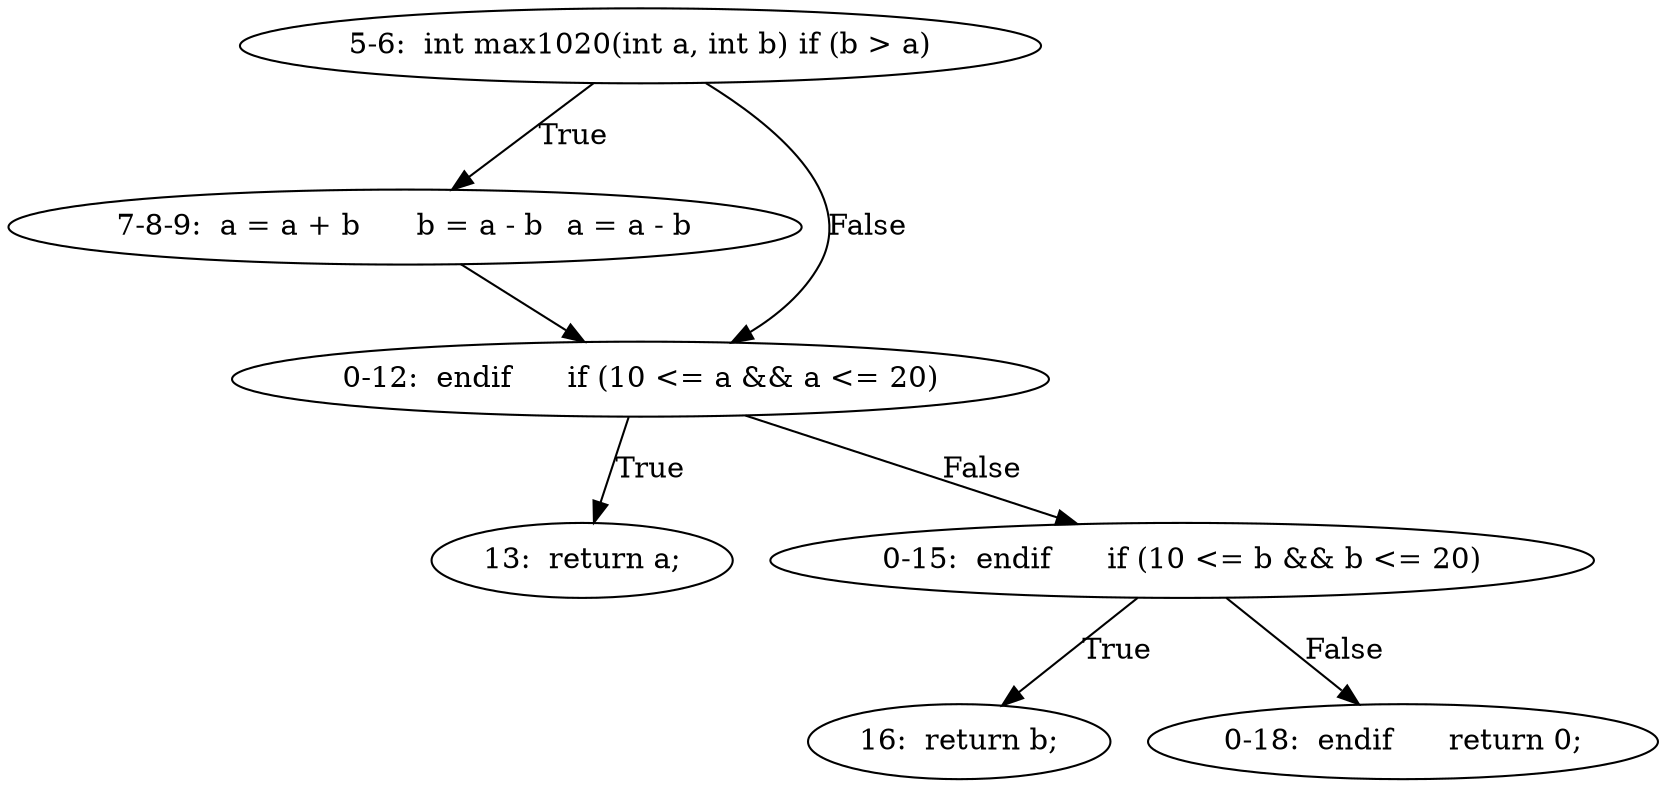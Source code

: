 digraph result_test { 
// graph-vertices
  a1  [label="5-6:  int max1020(int a, int b)	if (b > a)"]; 
  a3  [label="7-8-9:  a = a + b	b = a - b	a = a - b"]; 
  a4  [label="0-12:  endif	if (10 <= a && a <= 20)"]; 
  7  [label="13:  return a;"]; 
  a5  [label="0-15:  endif	if (10 <= b && b <= 20)"]; 
  10  [label="16:  return b;"]; 
  a6  [label="0-18:  endif	return 0;"]; 
// graph-edges
  a1 -> a3  [label="True"]; 
  a3 -> a4;
  a1 -> a4  [label="False"]; 
  a4 -> 7  [label="True"]; 
  a4 -> a5  [label="False"]; 
  a5 -> 10  [label="True"]; 
  a5 -> a6  [label="False"]; 
}